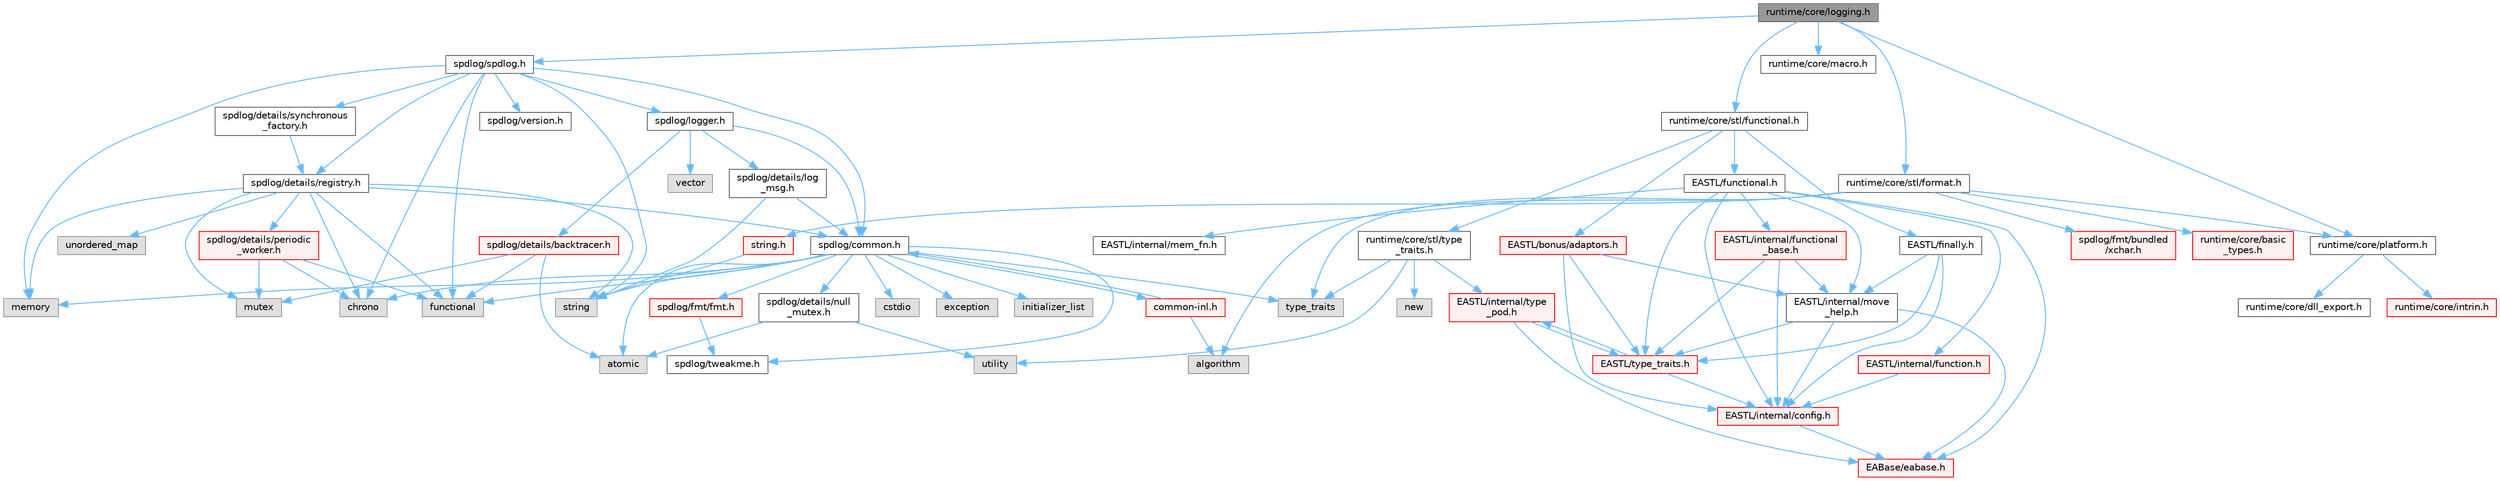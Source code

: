 digraph "runtime/core/logging.h"
{
 // LATEX_PDF_SIZE
  bgcolor="transparent";
  edge [fontname=Helvetica,fontsize=10,labelfontname=Helvetica,labelfontsize=10];
  node [fontname=Helvetica,fontsize=10,shape=box,height=0.2,width=0.4];
  Node1 [id="Node000001",label="runtime/core/logging.h",height=0.2,width=0.4,color="gray40", fillcolor="grey60", style="filled", fontcolor="black",tooltip=" "];
  Node1 -> Node2 [id="edge1_Node000001_Node000002",color="steelblue1",style="solid",tooltip=" "];
  Node2 [id="Node000002",label="spdlog/spdlog.h",height=0.2,width=0.4,color="grey40", fillcolor="white", style="filled",URL="$spdlog_8h.html",tooltip=" "];
  Node2 -> Node3 [id="edge2_Node000002_Node000003",color="steelblue1",style="solid",tooltip=" "];
  Node3 [id="Node000003",label="spdlog/common.h",height=0.2,width=0.4,color="grey40", fillcolor="white", style="filled",URL="$common_8h.html",tooltip=" "];
  Node3 -> Node4 [id="edge3_Node000003_Node000004",color="steelblue1",style="solid",tooltip=" "];
  Node4 [id="Node000004",label="spdlog/details/null\l_mutex.h",height=0.2,width=0.4,color="grey40", fillcolor="white", style="filled",URL="$null__mutex_8h.html",tooltip=" "];
  Node4 -> Node5 [id="edge4_Node000004_Node000005",color="steelblue1",style="solid",tooltip=" "];
  Node5 [id="Node000005",label="atomic",height=0.2,width=0.4,color="grey60", fillcolor="#E0E0E0", style="filled",tooltip=" "];
  Node4 -> Node6 [id="edge5_Node000004_Node000006",color="steelblue1",style="solid",tooltip=" "];
  Node6 [id="Node000006",label="utility",height=0.2,width=0.4,color="grey60", fillcolor="#E0E0E0", style="filled",tooltip=" "];
  Node3 -> Node7 [id="edge6_Node000003_Node000007",color="steelblue1",style="solid",tooltip=" "];
  Node7 [id="Node000007",label="spdlog/tweakme.h",height=0.2,width=0.4,color="grey40", fillcolor="white", style="filled",URL="$tweakme_8h.html",tooltip=" "];
  Node3 -> Node5 [id="edge7_Node000003_Node000005",color="steelblue1",style="solid",tooltip=" "];
  Node3 -> Node8 [id="edge8_Node000003_Node000008",color="steelblue1",style="solid",tooltip=" "];
  Node8 [id="Node000008",label="chrono",height=0.2,width=0.4,color="grey60", fillcolor="#E0E0E0", style="filled",tooltip=" "];
  Node3 -> Node9 [id="edge9_Node000003_Node000009",color="steelblue1",style="solid",tooltip=" "];
  Node9 [id="Node000009",label="cstdio",height=0.2,width=0.4,color="grey60", fillcolor="#E0E0E0", style="filled",tooltip=" "];
  Node3 -> Node10 [id="edge10_Node000003_Node000010",color="steelblue1",style="solid",tooltip=" "];
  Node10 [id="Node000010",label="exception",height=0.2,width=0.4,color="grey60", fillcolor="#E0E0E0", style="filled",tooltip=" "];
  Node3 -> Node11 [id="edge11_Node000003_Node000011",color="steelblue1",style="solid",tooltip=" "];
  Node11 [id="Node000011",label="functional",height=0.2,width=0.4,color="grey60", fillcolor="#E0E0E0", style="filled",tooltip=" "];
  Node3 -> Node12 [id="edge12_Node000003_Node000012",color="steelblue1",style="solid",tooltip=" "];
  Node12 [id="Node000012",label="initializer_list",height=0.2,width=0.4,color="grey60", fillcolor="#E0E0E0", style="filled",tooltip=" "];
  Node3 -> Node13 [id="edge13_Node000003_Node000013",color="steelblue1",style="solid",tooltip=" "];
  Node13 [id="Node000013",label="memory",height=0.2,width=0.4,color="grey60", fillcolor="#E0E0E0", style="filled",tooltip=" "];
  Node3 -> Node14 [id="edge14_Node000003_Node000014",color="steelblue1",style="solid",tooltip=" "];
  Node14 [id="Node000014",label="string",height=0.2,width=0.4,color="grey60", fillcolor="#E0E0E0", style="filled",tooltip=" "];
  Node3 -> Node15 [id="edge15_Node000003_Node000015",color="steelblue1",style="solid",tooltip=" "];
  Node15 [id="Node000015",label="type_traits",height=0.2,width=0.4,color="grey60", fillcolor="#E0E0E0", style="filled",tooltip=" "];
  Node3 -> Node16 [id="edge16_Node000003_Node000016",color="steelblue1",style="solid",tooltip=" "];
  Node16 [id="Node000016",label="spdlog/fmt/fmt.h",height=0.2,width=0.4,color="red", fillcolor="#FFF0F0", style="filled",URL="$fmt_8h.html",tooltip=" "];
  Node16 -> Node7 [id="edge17_Node000016_Node000007",color="steelblue1",style="solid",tooltip=" "];
  Node3 -> Node175 [id="edge18_Node000003_Node000175",color="steelblue1",style="solid",tooltip=" "];
  Node175 [id="Node000175",label="common-inl.h",height=0.2,width=0.4,color="red", fillcolor="#FFF0F0", style="filled",URL="$common-inl_8h.html",tooltip=" "];
  Node175 -> Node3 [id="edge19_Node000175_Node000003",color="steelblue1",style="solid",tooltip=" "];
  Node175 -> Node171 [id="edge20_Node000175_Node000171",color="steelblue1",style="solid",tooltip=" "];
  Node171 [id="Node000171",label="algorithm",height=0.2,width=0.4,color="grey60", fillcolor="#E0E0E0", style="filled",tooltip=" "];
  Node2 -> Node177 [id="edge21_Node000002_Node000177",color="steelblue1",style="solid",tooltip=" "];
  Node177 [id="Node000177",label="spdlog/details/registry.h",height=0.2,width=0.4,color="grey40", fillcolor="white", style="filled",URL="$registry_8h.html",tooltip=" "];
  Node177 -> Node3 [id="edge22_Node000177_Node000003",color="steelblue1",style="solid",tooltip=" "];
  Node177 -> Node178 [id="edge23_Node000177_Node000178",color="steelblue1",style="solid",tooltip=" "];
  Node178 [id="Node000178",label="spdlog/details/periodic\l_worker.h",height=0.2,width=0.4,color="red", fillcolor="#FFF0F0", style="filled",URL="$periodic__worker_8h.html",tooltip=" "];
  Node178 -> Node8 [id="edge24_Node000178_Node000008",color="steelblue1",style="solid",tooltip=" "];
  Node178 -> Node11 [id="edge25_Node000178_Node000011",color="steelblue1",style="solid",tooltip=" "];
  Node178 -> Node180 [id="edge26_Node000178_Node000180",color="steelblue1",style="solid",tooltip=" "];
  Node180 [id="Node000180",label="mutex",height=0.2,width=0.4,color="grey60", fillcolor="#E0E0E0", style="filled",tooltip=" "];
  Node177 -> Node8 [id="edge27_Node000177_Node000008",color="steelblue1",style="solid",tooltip=" "];
  Node177 -> Node11 [id="edge28_Node000177_Node000011",color="steelblue1",style="solid",tooltip=" "];
  Node177 -> Node13 [id="edge29_Node000177_Node000013",color="steelblue1",style="solid",tooltip=" "];
  Node177 -> Node180 [id="edge30_Node000177_Node000180",color="steelblue1",style="solid",tooltip=" "];
  Node177 -> Node14 [id="edge31_Node000177_Node000014",color="steelblue1",style="solid",tooltip=" "];
  Node177 -> Node182 [id="edge32_Node000177_Node000182",color="steelblue1",style="solid",tooltip=" "];
  Node182 [id="Node000182",label="unordered_map",height=0.2,width=0.4,color="grey60", fillcolor="#E0E0E0", style="filled",tooltip=" "];
  Node2 -> Node183 [id="edge33_Node000002_Node000183",color="steelblue1",style="solid",tooltip=" "];
  Node183 [id="Node000183",label="spdlog/details/synchronous\l_factory.h",height=0.2,width=0.4,color="grey40", fillcolor="white", style="filled",URL="$synchronous__factory_8h.html",tooltip=" "];
  Node183 -> Node177 [id="edge34_Node000183_Node000177",color="steelblue1",style="solid",tooltip=" "];
  Node2 -> Node184 [id="edge35_Node000002_Node000184",color="steelblue1",style="solid",tooltip=" "];
  Node184 [id="Node000184",label="spdlog/logger.h",height=0.2,width=0.4,color="grey40", fillcolor="white", style="filled",URL="$logger_8h.html",tooltip=" "];
  Node184 -> Node3 [id="edge36_Node000184_Node000003",color="steelblue1",style="solid",tooltip=" "];
  Node184 -> Node185 [id="edge37_Node000184_Node000185",color="steelblue1",style="solid",tooltip=" "];
  Node185 [id="Node000185",label="spdlog/details/backtracer.h",height=0.2,width=0.4,color="red", fillcolor="#FFF0F0", style="filled",URL="$backtracer_8h.html",tooltip=" "];
  Node185 -> Node5 [id="edge38_Node000185_Node000005",color="steelblue1",style="solid",tooltip=" "];
  Node185 -> Node11 [id="edge39_Node000185_Node000011",color="steelblue1",style="solid",tooltip=" "];
  Node185 -> Node180 [id="edge40_Node000185_Node000180",color="steelblue1",style="solid",tooltip=" "];
  Node184 -> Node189 [id="edge41_Node000184_Node000189",color="steelblue1",style="solid",tooltip=" "];
  Node189 [id="Node000189",label="spdlog/details/log\l_msg.h",height=0.2,width=0.4,color="grey40", fillcolor="white", style="filled",URL="$log__msg_8h.html",tooltip=" "];
  Node189 -> Node3 [id="edge42_Node000189_Node000003",color="steelblue1",style="solid",tooltip=" "];
  Node189 -> Node14 [id="edge43_Node000189_Node000014",color="steelblue1",style="solid",tooltip=" "];
  Node184 -> Node187 [id="edge44_Node000184_Node000187",color="steelblue1",style="solid",tooltip=" "];
  Node187 [id="Node000187",label="vector",height=0.2,width=0.4,color="grey60", fillcolor="#E0E0E0", style="filled",tooltip=" "];
  Node2 -> Node190 [id="edge45_Node000002_Node000190",color="steelblue1",style="solid",tooltip=" "];
  Node190 [id="Node000190",label="spdlog/version.h",height=0.2,width=0.4,color="grey40", fillcolor="white", style="filled",URL="$spdlog_2include_2spdlog_2version_8h.html",tooltip=" "];
  Node2 -> Node8 [id="edge46_Node000002_Node000008",color="steelblue1",style="solid",tooltip=" "];
  Node2 -> Node11 [id="edge47_Node000002_Node000011",color="steelblue1",style="solid",tooltip=" "];
  Node2 -> Node13 [id="edge48_Node000002_Node000013",color="steelblue1",style="solid",tooltip=" "];
  Node2 -> Node14 [id="edge49_Node000002_Node000014",color="steelblue1",style="solid",tooltip=" "];
  Node1 -> Node191 [id="edge50_Node000001_Node000191",color="steelblue1",style="solid",tooltip=" "];
  Node191 [id="Node000191",label="runtime/core/stl/functional.h",height=0.2,width=0.4,color="grey40", fillcolor="white", style="filled",URL="$core_2stl_2functional_8h.html",tooltip=" "];
  Node191 -> Node192 [id="edge51_Node000191_Node000192",color="steelblue1",style="solid",tooltip=" "];
  Node192 [id="Node000192",label="runtime/core/stl/type\l_traits.h",height=0.2,width=0.4,color="grey40", fillcolor="white", style="filled",URL="$core_2stl_2type__traits_8h.html",tooltip=" "];
  Node192 -> Node64 [id="edge52_Node000192_Node000064",color="steelblue1",style="solid",tooltip=" "];
  Node64 [id="Node000064",label="new",height=0.2,width=0.4,color="grey60", fillcolor="#E0E0E0", style="filled",tooltip=" "];
  Node192 -> Node6 [id="edge53_Node000192_Node000006",color="steelblue1",style="solid",tooltip=" "];
  Node192 -> Node15 [id="edge54_Node000192_Node000015",color="steelblue1",style="solid",tooltip=" "];
  Node192 -> Node47 [id="edge55_Node000192_Node000047",color="steelblue1",style="solid",tooltip=" "];
  Node47 [id="Node000047",label="EASTL/internal/type\l_pod.h",height=0.2,width=0.4,color="red", fillcolor="#FFF0F0", style="filled",URL="$type__pod_8h.html",tooltip=" "];
  Node47 -> Node31 [id="edge56_Node000047_Node000031",color="steelblue1",style="solid",tooltip=" "];
  Node31 [id="Node000031",label="EABase/eabase.h",height=0.2,width=0.4,color="red", fillcolor="#FFF0F0", style="filled",URL="$eabase_8h.html",tooltip=" "];
  Node47 -> Node40 [id="edge57_Node000047_Node000040",color="steelblue1",style="solid",tooltip=" "];
  Node40 [id="Node000040",label="EASTL/type_traits.h",height=0.2,width=0.4,color="red", fillcolor="#FFF0F0", style="filled",URL="$_e_a_s_t_l_2include_2_e_a_s_t_l_2type__traits_8h.html",tooltip=" "];
  Node40 -> Node30 [id="edge58_Node000040_Node000030",color="steelblue1",style="solid",tooltip=" "];
  Node30 [id="Node000030",label="EASTL/internal/config.h",height=0.2,width=0.4,color="red", fillcolor="#FFF0F0", style="filled",URL="$config_8h.html",tooltip=" "];
  Node30 -> Node31 [id="edge59_Node000030_Node000031",color="steelblue1",style="solid",tooltip=" "];
  Node40 -> Node47 [id="edge60_Node000040_Node000047",color="steelblue1",style="solid",tooltip=" "];
  Node191 -> Node193 [id="edge61_Node000191_Node000193",color="steelblue1",style="solid",tooltip=" "];
  Node193 [id="Node000193",label="EASTL/finally.h",height=0.2,width=0.4,color="grey40", fillcolor="white", style="filled",URL="$finally_8h.html",tooltip=" "];
  Node193 -> Node30 [id="edge62_Node000193_Node000030",color="steelblue1",style="solid",tooltip=" "];
  Node193 -> Node52 [id="edge63_Node000193_Node000052",color="steelblue1",style="solid",tooltip=" "];
  Node52 [id="Node000052",label="EASTL/internal/move\l_help.h",height=0.2,width=0.4,color="grey40", fillcolor="white", style="filled",URL="$move__help_8h.html",tooltip=" "];
  Node52 -> Node31 [id="edge64_Node000052_Node000031",color="steelblue1",style="solid",tooltip=" "];
  Node52 -> Node30 [id="edge65_Node000052_Node000030",color="steelblue1",style="solid",tooltip=" "];
  Node52 -> Node40 [id="edge66_Node000052_Node000040",color="steelblue1",style="solid",tooltip=" "];
  Node193 -> Node40 [id="edge67_Node000193_Node000040",color="steelblue1",style="solid",tooltip=" "];
  Node191 -> Node59 [id="edge68_Node000191_Node000059",color="steelblue1",style="solid",tooltip=" "];
  Node59 [id="Node000059",label="EASTL/functional.h",height=0.2,width=0.4,color="grey40", fillcolor="white", style="filled",URL="$_e_a_s_t_l_2include_2_e_a_s_t_l_2functional_8h.html",tooltip=" "];
  Node59 -> Node31 [id="edge69_Node000059_Node000031",color="steelblue1",style="solid",tooltip=" "];
  Node59 -> Node30 [id="edge70_Node000059_Node000030",color="steelblue1",style="solid",tooltip=" "];
  Node59 -> Node52 [id="edge71_Node000059_Node000052",color="steelblue1",style="solid",tooltip=" "];
  Node59 -> Node40 [id="edge72_Node000059_Node000040",color="steelblue1",style="solid",tooltip=" "];
  Node59 -> Node55 [id="edge73_Node000059_Node000055",color="steelblue1",style="solid",tooltip=" "];
  Node55 [id="Node000055",label="EASTL/internal/functional\l_base.h",height=0.2,width=0.4,color="red", fillcolor="#FFF0F0", style="filled",URL="$functional__base_8h.html",tooltip=" "];
  Node55 -> Node30 [id="edge74_Node000055_Node000030",color="steelblue1",style="solid",tooltip=" "];
  Node55 -> Node52 [id="edge75_Node000055_Node000052",color="steelblue1",style="solid",tooltip=" "];
  Node55 -> Node40 [id="edge76_Node000055_Node000040",color="steelblue1",style="solid",tooltip=" "];
  Node59 -> Node60 [id="edge77_Node000059_Node000060",color="steelblue1",style="solid",tooltip=" "];
  Node60 [id="Node000060",label="EASTL/internal/mem_fn.h",height=0.2,width=0.4,color="grey40", fillcolor="white", style="filled",URL="$mem__fn_8h.html",tooltip=" "];
  Node59 -> Node61 [id="edge78_Node000059_Node000061",color="steelblue1",style="solid",tooltip=" "];
  Node61 [id="Node000061",label="EASTL/internal/function.h",height=0.2,width=0.4,color="red", fillcolor="#FFF0F0", style="filled",URL="$_e_a_s_t_l_2include_2_e_a_s_t_l_2internal_2function_8h.html",tooltip=" "];
  Node61 -> Node30 [id="edge79_Node000061_Node000030",color="steelblue1",style="solid",tooltip=" "];
  Node191 -> Node194 [id="edge80_Node000191_Node000194",color="steelblue1",style="solid",tooltip=" "];
  Node194 [id="Node000194",label="EASTL/bonus/adaptors.h",height=0.2,width=0.4,color="red", fillcolor="#FFF0F0", style="filled",URL="$adaptors_8h.html",tooltip=" "];
  Node194 -> Node30 [id="edge81_Node000194_Node000030",color="steelblue1",style="solid",tooltip=" "];
  Node194 -> Node52 [id="edge82_Node000194_Node000052",color="steelblue1",style="solid",tooltip=" "];
  Node194 -> Node40 [id="edge83_Node000194_Node000040",color="steelblue1",style="solid",tooltip=" "];
  Node1 -> Node195 [id="edge84_Node000001_Node000195",color="steelblue1",style="solid",tooltip=" "];
  Node195 [id="Node000195",label="runtime/core/macro.h",height=0.2,width=0.4,color="grey40", fillcolor="white", style="filled",URL="$macro_8h.html",tooltip=" "];
  Node1 -> Node196 [id="edge85_Node000001_Node000196",color="steelblue1",style="solid",tooltip=" "];
  Node196 [id="Node000196",label="runtime/core/stl/format.h",height=0.2,width=0.4,color="grey40", fillcolor="white", style="filled",URL="$core_2stl_2format_8h.html",tooltip=" "];
  Node196 -> Node15 [id="edge86_Node000196_Node000015",color="steelblue1",style="solid",tooltip=" "];
  Node196 -> Node171 [id="edge87_Node000196_Node000171",color="steelblue1",style="solid",tooltip=" "];
  Node196 -> Node197 [id="edge88_Node000196_Node000197",color="steelblue1",style="solid",tooltip=" "];
  Node197 [id="Node000197",label="spdlog/fmt/bundled\l/xchar.h",height=0.2,width=0.4,color="red", fillcolor="#FFF0F0", style="filled",URL="$bundled_2xchar_8h.html",tooltip=" "];
  Node196 -> Node207 [id="edge89_Node000196_Node000207",color="steelblue1",style="solid",tooltip=" "];
  Node207 [id="Node000207",label="runtime/core/basic\l_types.h",height=0.2,width=0.4,color="red", fillcolor="#FFF0F0", style="filled",URL="$basic__types_8h.html",tooltip=" "];
  Node196 -> Node22 [id="edge90_Node000196_Node000022",color="steelblue1",style="solid",tooltip=" "];
  Node22 [id="Node000022",label="string.h",height=0.2,width=0.4,color="red", fillcolor="#FFF0F0", style="filled",URL="$string_8h.html",tooltip=" "];
  Node22 -> Node14 [id="edge91_Node000022_Node000014",color="steelblue1",style="solid",tooltip=" "];
  Node196 -> Node215 [id="edge92_Node000196_Node000215",color="steelblue1",style="solid",tooltip=" "];
  Node215 [id="Node000215",label="runtime/core/platform.h",height=0.2,width=0.4,color="grey40", fillcolor="white", style="filled",URL="$core_2_platform_8h.html",tooltip=" "];
  Node215 -> Node164 [id="edge93_Node000215_Node000164",color="steelblue1",style="solid",tooltip=" "];
  Node164 [id="Node000164",label="runtime/core/dll_export.h",height=0.2,width=0.4,color="grey40", fillcolor="white", style="filled",URL="$dll__export_8h.html",tooltip=" "];
  Node215 -> Node216 [id="edge94_Node000215_Node000216",color="steelblue1",style="solid",tooltip=" "];
  Node216 [id="Node000216",label="runtime/core/intrin.h",height=0.2,width=0.4,color="red", fillcolor="#FFF0F0", style="filled",URL="$intrin_8h.html",tooltip=" "];
  Node1 -> Node215 [id="edge95_Node000001_Node000215",color="steelblue1",style="solid",tooltip=" "];
}
